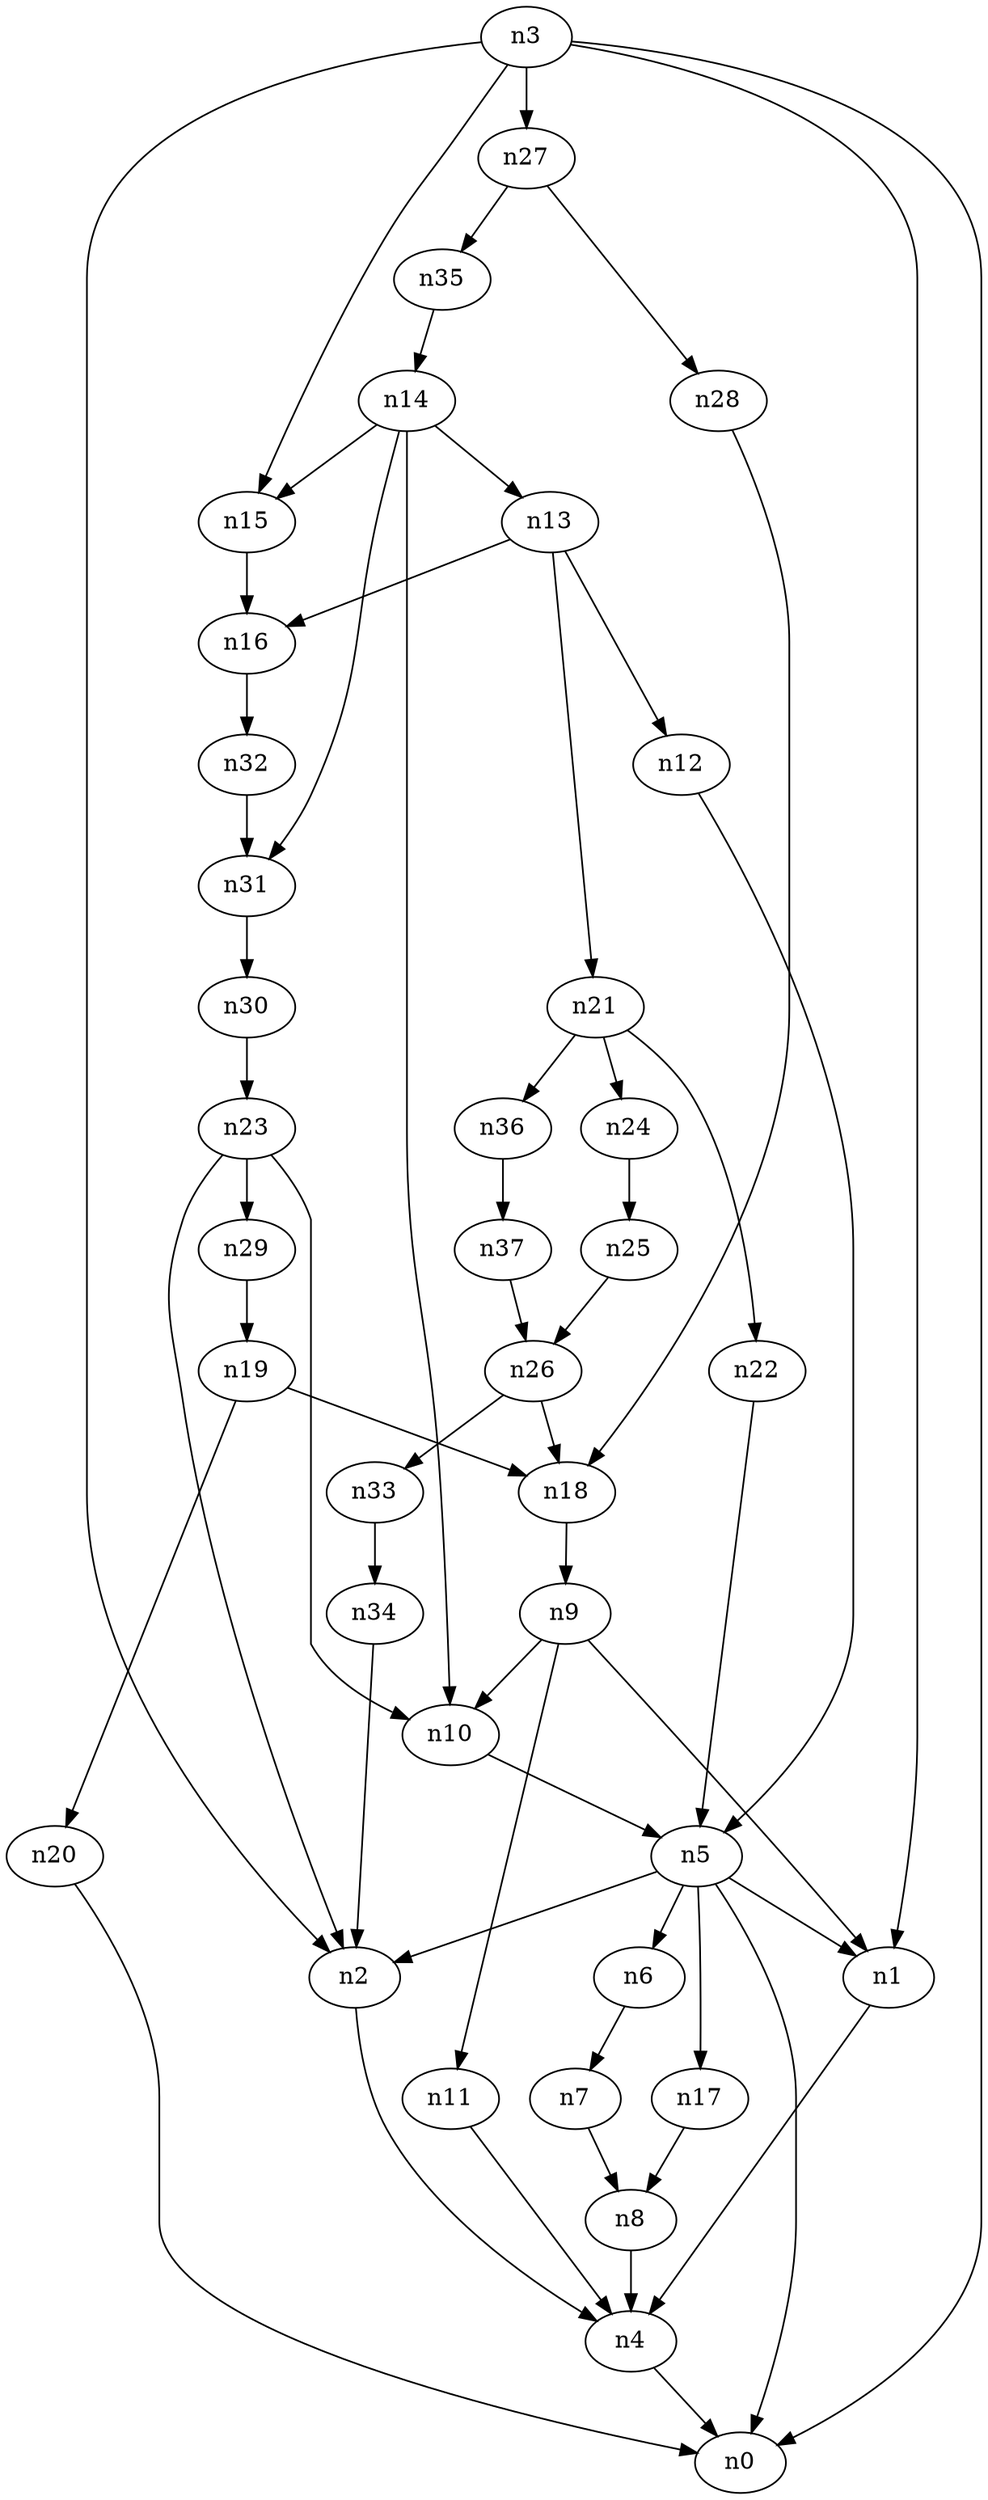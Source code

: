 digraph G {
	n1 -> n4	 [_graphml_id=e4];
	n2 -> n4	 [_graphml_id=e7];
	n3 -> n0	 [_graphml_id=e0];
	n3 -> n1	 [_graphml_id=e3];
	n3 -> n2	 [_graphml_id=e6];
	n3 -> n15	 [_graphml_id=e22];
	n3 -> n27	 [_graphml_id=e41];
	n4 -> n0	 [_graphml_id=e1];
	n5 -> n0	 [_graphml_id=e2];
	n5 -> n1	 [_graphml_id=e5];
	n5 -> n2	 [_graphml_id=e8];
	n5 -> n6	 [_graphml_id=e9];
	n5 -> n17	 [_graphml_id=e25];
	n6 -> n7	 [_graphml_id=e10];
	n7 -> n8	 [_graphml_id=e11];
	n8 -> n4	 [_graphml_id=e12];
	n9 -> n1	 [_graphml_id=e13];
	n9 -> n10	 [_graphml_id=e14];
	n9 -> n11	 [_graphml_id=e17];
	n10 -> n5	 [_graphml_id=e15];
	n11 -> n4	 [_graphml_id=e16];
	n12 -> n5	 [_graphml_id=e18];
	n13 -> n12	 [_graphml_id=e19];
	n13 -> n16	 [_graphml_id=e24];
	n13 -> n21	 [_graphml_id=e31];
	n14 -> n10	 [_graphml_id=e21];
	n14 -> n13	 [_graphml_id=e20];
	n14 -> n15	 [_graphml_id=e36];
	n14 -> n31	 [_graphml_id=e55];
	n15 -> n16	 [_graphml_id=e23];
	n16 -> n32	 [_graphml_id=e49];
	n17 -> n8	 [_graphml_id=e26];
	n18 -> n9	 [_graphml_id=e27];
	n19 -> n18	 [_graphml_id=e28];
	n19 -> n20	 [_graphml_id=e29];
	n20 -> n0	 [_graphml_id=e30];
	n21 -> n22	 [_graphml_id=e32];
	n21 -> n24	 [_graphml_id=e37];
	n21 -> n36	 [_graphml_id=e56];
	n22 -> n5	 [_graphml_id=e33];
	n23 -> n2	 [_graphml_id=e34];
	n23 -> n10	 [_graphml_id=e35];
	n23 -> n29	 [_graphml_id=e45];
	n24 -> n25	 [_graphml_id=e38];
	n25 -> n26	 [_graphml_id=e39];
	n26 -> n18	 [_graphml_id=e40];
	n26 -> n33	 [_graphml_id=e50];
	n27 -> n28	 [_graphml_id=e42];
	n27 -> n35	 [_graphml_id=e53];
	n28 -> n18	 [_graphml_id=e43];
	n29 -> n19	 [_graphml_id=e44];
	n30 -> n23	 [_graphml_id=e46];
	n31 -> n30	 [_graphml_id=e47];
	n32 -> n31	 [_graphml_id=e48];
	n33 -> n34	 [_graphml_id=e51];
	n34 -> n2	 [_graphml_id=e52];
	n35 -> n14	 [_graphml_id=e54];
	n36 -> n37	 [_graphml_id=e57];
	n37 -> n26	 [_graphml_id=e58];
}
